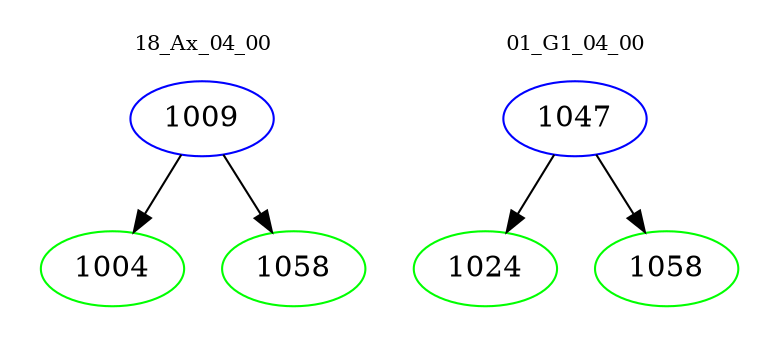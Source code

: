 digraph{
subgraph cluster_0 {
color = white
label = "18_Ax_04_00";
fontsize=10;
T0_1009 [label="1009", color="blue"]
T0_1009 -> T0_1004 [color="black"]
T0_1004 [label="1004", color="green"]
T0_1009 -> T0_1058 [color="black"]
T0_1058 [label="1058", color="green"]
}
subgraph cluster_1 {
color = white
label = "01_G1_04_00";
fontsize=10;
T1_1047 [label="1047", color="blue"]
T1_1047 -> T1_1024 [color="black"]
T1_1024 [label="1024", color="green"]
T1_1047 -> T1_1058 [color="black"]
T1_1058 [label="1058", color="green"]
}
}
